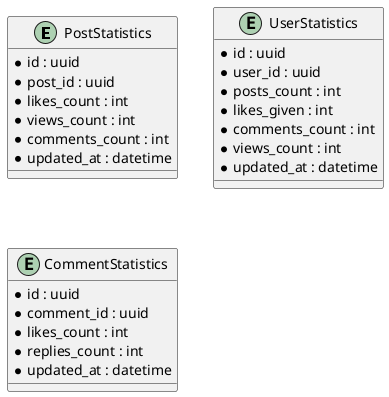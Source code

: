 @startuml StatisticsServiceER

entity "PostStatistics" as PS {
  * id : uuid
  * post_id : uuid
  * likes_count : int
  * views_count : int
  * comments_count : int
  * updated_at : datetime
}

entity "UserStatistics" as US {
  * id : uuid
  * user_id : uuid
  * posts_count : int
  * likes_given : int
  * comments_count : int
  * views_count : int
  * updated_at : datetime
}

entity "CommentStatistics" as CS {
  * id : uuid
  * comment_id : uuid
  * likes_count : int
  * replies_count : int
  * updated_at : datetime
}

@enduml
